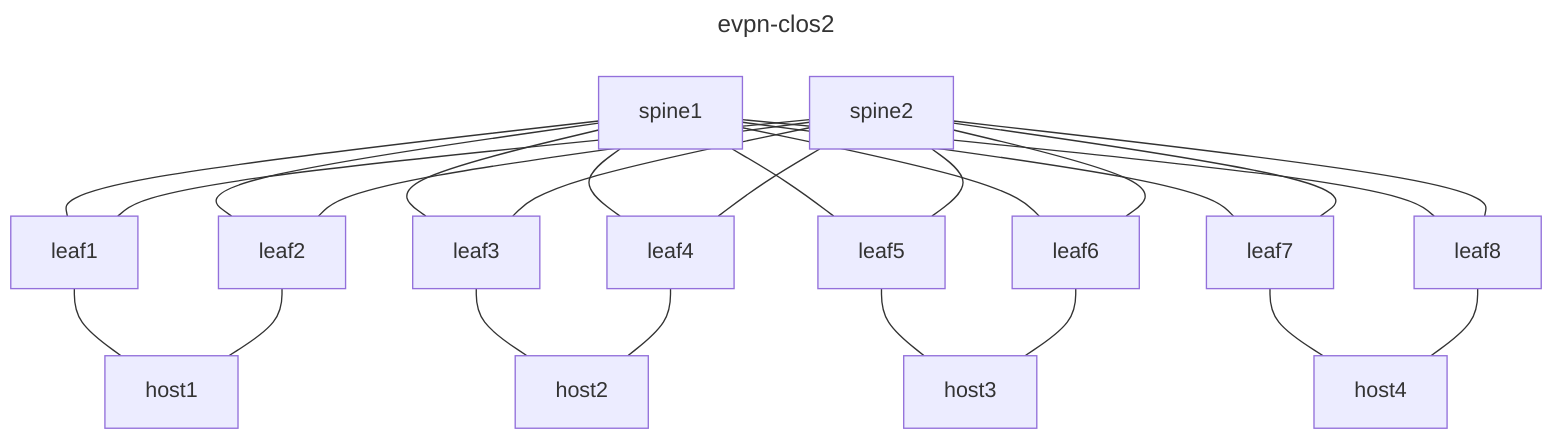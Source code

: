 ---
title: evpn-clos2
---
graph TD
  spine1---leaf1
  spine2---leaf1
  spine1---leaf2
  spine2---leaf2
  spine1---leaf3
  spine2---leaf3
  spine1---leaf4
  spine2---leaf4
  spine1---leaf5
  spine2---leaf5
  spine1---leaf6
  spine2---leaf6
  spine1---leaf7
  spine2---leaf7
  spine1---leaf8
  spine2---leaf8
  leaf1---host1
  leaf2---host1
  leaf3---host2
  leaf4---host2
  leaf5---host3
  leaf6---host3
  leaf7---host4
  leaf8---host4